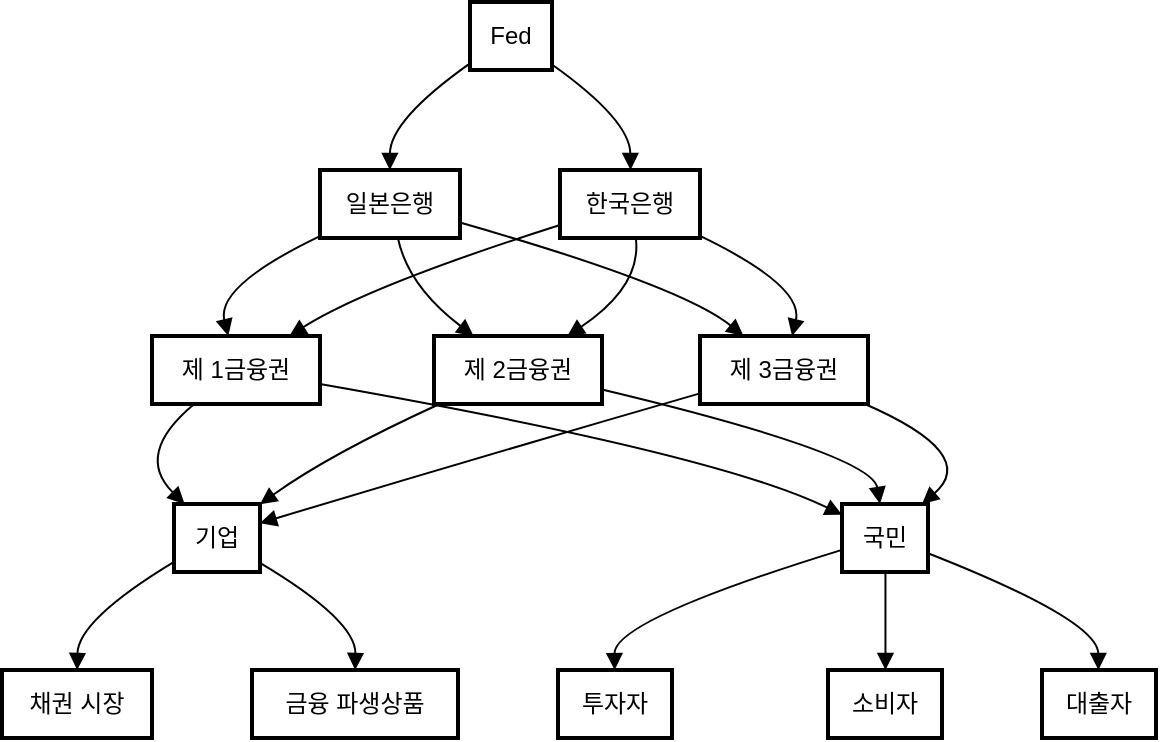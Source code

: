 <mxfile version="22.1.16" type="github">
  <diagram name="페이지-1" id="qFB67nF9oNWiApeHcwv-">
    <mxGraphModel>
      <root>
        <mxCell id="0" />
        <mxCell id="1" parent="0" />
        <mxCell id="2" value="Fed" style="whiteSpace=wrap;strokeWidth=2;" vertex="1" parent="1">
          <mxGeometry x="234" width="41" height="34" as="geometry" />
        </mxCell>
        <mxCell id="3" value="일본은행" style="whiteSpace=wrap;strokeWidth=2;" vertex="1" parent="1">
          <mxGeometry x="159" y="84" width="70" height="34" as="geometry" />
        </mxCell>
        <mxCell id="4" value="한국은행" style="whiteSpace=wrap;strokeWidth=2;" vertex="1" parent="1">
          <mxGeometry x="279" y="84" width="70" height="34" as="geometry" />
        </mxCell>
        <mxCell id="5" value="제 1금융권" style="whiteSpace=wrap;strokeWidth=2;" vertex="1" parent="1">
          <mxGeometry x="75" y="167" width="84" height="34" as="geometry" />
        </mxCell>
        <mxCell id="6" value="제 2금융권" style="whiteSpace=wrap;strokeWidth=2;" vertex="1" parent="1">
          <mxGeometry x="216" y="167" width="84" height="34" as="geometry" />
        </mxCell>
        <mxCell id="7" value="제 3금융권" style="whiteSpace=wrap;strokeWidth=2;" vertex="1" parent="1">
          <mxGeometry x="349" y="167" width="84" height="34" as="geometry" />
        </mxCell>
        <mxCell id="8" value="기업" style="whiteSpace=wrap;strokeWidth=2;" vertex="1" parent="1">
          <mxGeometry x="86" y="251" width="43" height="34" as="geometry" />
        </mxCell>
        <mxCell id="9" value="국민" style="whiteSpace=wrap;strokeWidth=2;" vertex="1" parent="1">
          <mxGeometry x="420" y="251" width="43" height="34" as="geometry" />
        </mxCell>
        <mxCell id="10" value="채권 시장" style="whiteSpace=wrap;strokeWidth=2;" vertex="1" parent="1">
          <mxGeometry y="334" width="75" height="34" as="geometry" />
        </mxCell>
        <mxCell id="11" value="금융 파생상품" style="whiteSpace=wrap;strokeWidth=2;" vertex="1" parent="1">
          <mxGeometry x="125" y="334" width="103" height="34" as="geometry" />
        </mxCell>
        <mxCell id="12" value="투자자" style="whiteSpace=wrap;strokeWidth=2;" vertex="1" parent="1">
          <mxGeometry x="278" y="334" width="57" height="34" as="geometry" />
        </mxCell>
        <mxCell id="13" value="소비자" style="whiteSpace=wrap;strokeWidth=2;" vertex="1" parent="1">
          <mxGeometry x="413" y="334" width="57" height="34" as="geometry" />
        </mxCell>
        <mxCell id="14" value="대출자" style="whiteSpace=wrap;strokeWidth=2;" vertex="1" parent="1">
          <mxGeometry x="520" y="334" width="57" height="34" as="geometry" />
        </mxCell>
        <mxCell id="15" value="" style="curved=1;startArrow=none;endArrow=block;exitX=-0.011;exitY=0.911;entryX=0.499;entryY=-0.015;" edge="1" parent="1" source="2" target="3">
          <mxGeometry relative="1" as="geometry">
            <Array as="points">
              <mxPoint x="194" y="59" />
            </Array>
          </mxGeometry>
        </mxCell>
        <mxCell id="16" value="" style="curved=1;startArrow=none;endArrow=block;exitX=0.99;exitY=0.911;entryX=0.504;entryY=-0.015;" edge="1" parent="1" source="2" target="4">
          <mxGeometry relative="1" as="geometry">
            <Array as="points">
              <mxPoint x="314" y="59" />
            </Array>
          </mxGeometry>
        </mxCell>
        <mxCell id="17" value="" style="curved=1;startArrow=none;endArrow=block;exitX=0.001;exitY=0.971;entryX=0.454;entryY=0;" edge="1" parent="1" source="3" target="5">
          <mxGeometry relative="1" as="geometry">
            <Array as="points">
              <mxPoint x="107" y="142" />
            </Array>
          </mxGeometry>
        </mxCell>
        <mxCell id="18" value="" style="curved=1;startArrow=none;endArrow=block;exitX=0.553;exitY=0.971;entryX=0.236;entryY=0;" edge="1" parent="1" source="3" target="6">
          <mxGeometry relative="1" as="geometry">
            <Array as="points">
              <mxPoint x="203" y="142" />
            </Array>
          </mxGeometry>
        </mxCell>
        <mxCell id="19" value="" style="curved=1;startArrow=none;endArrow=block;exitX=1.001;exitY=0.773;entryX=0.259;entryY=0;" edge="1" parent="1" source="3" target="7">
          <mxGeometry relative="1" as="geometry">
            <Array as="points">
              <mxPoint x="340" y="142" />
            </Array>
          </mxGeometry>
        </mxCell>
        <mxCell id="20" value="" style="curved=1;startArrow=none;endArrow=block;exitX=0.001;exitY=0.808;entryX=0.818;entryY=0;" edge="1" parent="1" source="4" target="5">
          <mxGeometry relative="1" as="geometry">
            <Array as="points">
              <mxPoint x="183" y="142" />
            </Array>
          </mxGeometry>
        </mxCell>
        <mxCell id="21" value="" style="curved=1;startArrow=none;endArrow=block;exitX=0.539;exitY=0.971;entryX=0.794;entryY=0;" edge="1" parent="1" source="4" target="6">
          <mxGeometry relative="1" as="geometry">
            <Array as="points">
              <mxPoint x="320" y="142" />
            </Array>
          </mxGeometry>
        </mxCell>
        <mxCell id="22" value="" style="curved=1;startArrow=none;endArrow=block;exitX=1.001;exitY=0.971;entryX=0.548;entryY=0;" edge="1" parent="1" source="4" target="7">
          <mxGeometry relative="1" as="geometry">
            <Array as="points">
              <mxPoint x="401" y="142" />
            </Array>
          </mxGeometry>
        </mxCell>
        <mxCell id="23" value="" style="curved=1;startArrow=none;endArrow=block;exitX=0.259;exitY=0.985;entryX=0.112;entryY=-0.015;" edge="1" parent="1" source="5" target="8">
          <mxGeometry relative="1" as="geometry">
            <Array as="points">
              <mxPoint x="66" y="226" />
            </Array>
          </mxGeometry>
        </mxCell>
        <mxCell id="24" value="" style="curved=1;startArrow=none;endArrow=block;exitX=0.999;exitY=0.706;entryX=0.008;entryY=0.165;" edge="1" parent="1" source="5" target="9">
          <mxGeometry relative="1" as="geometry">
            <Array as="points">
              <mxPoint x="358" y="226" />
            </Array>
          </mxGeometry>
        </mxCell>
        <mxCell id="25" value="" style="curved=1;startArrow=none;endArrow=block;exitX=0.047;exitY=0.985;entryX=0.987;entryY=0.016;" edge="1" parent="1" source="6" target="8">
          <mxGeometry relative="1" as="geometry">
            <Array as="points">
              <mxPoint x="164" y="226" />
            </Array>
          </mxGeometry>
        </mxCell>
        <mxCell id="26" value="" style="curved=1;startArrow=none;endArrow=block;exitX=0.991;exitY=0.782;entryX=0.44;entryY=-0.015;" edge="1" parent="1" source="6" target="9">
          <mxGeometry relative="1" as="geometry">
            <Array as="points">
              <mxPoint x="435" y="226" />
            </Array>
          </mxGeometry>
        </mxCell>
        <mxCell id="27" value="" style="curved=1;startArrow=none;endArrow=block;exitX=0.003;exitY=0.842;entryX=0.987;entryY=0.287;" edge="1" parent="1" source="7" target="8">
          <mxGeometry relative="1" as="geometry">
            <Array as="points">
              <mxPoint x="244" y="226" />
            </Array>
          </mxGeometry>
        </mxCell>
        <mxCell id="28" value="" style="curved=1;startArrow=none;endArrow=block;exitX=0.967;exitY=0.985;entryX=0.943;entryY=-0.015;" edge="1" parent="1" source="7" target="9">
          <mxGeometry relative="1" as="geometry">
            <Array as="points">
              <mxPoint x="489" y="226" />
            </Array>
          </mxGeometry>
        </mxCell>
        <mxCell id="29" value="" style="curved=1;startArrow=none;endArrow=block;exitX=-0.005;exitY=0.855;entryX=0.501;entryY=0;" edge="1" parent="1" source="8" target="10">
          <mxGeometry relative="1" as="geometry">
            <Array as="points">
              <mxPoint x="38" y="309" />
            </Array>
          </mxGeometry>
        </mxCell>
        <mxCell id="30" value="" style="curved=1;startArrow=none;endArrow=block;exitX=0.987;exitY=0.855;entryX=0.501;entryY=0;" edge="1" parent="1" source="8" target="11">
          <mxGeometry relative="1" as="geometry">
            <Array as="points">
              <mxPoint x="177" y="309" />
            </Array>
          </mxGeometry>
        </mxCell>
        <mxCell id="31" value="" style="curved=1;startArrow=none;endArrow=block;exitX=0.008;exitY=0.672;entryX=0.497;entryY=0;" edge="1" parent="1" source="9" target="12">
          <mxGeometry relative="1" as="geometry">
            <Array as="points">
              <mxPoint x="306" y="309" />
            </Array>
          </mxGeometry>
        </mxCell>
        <mxCell id="32" value="" style="curved=1;startArrow=none;endArrow=block;exitX=0.505;exitY=0.971;entryX=0.504;entryY=0;" edge="1" parent="1" source="9" target="13">
          <mxGeometry relative="1" as="geometry">
            <Array as="points" />
          </mxGeometry>
        </mxCell>
        <mxCell id="33" value="" style="curved=1;startArrow=none;endArrow=block;exitX=1.001;exitY=0.724;entryX=0.495;entryY=0;" edge="1" parent="1" source="9" target="14">
          <mxGeometry relative="1" as="geometry">
            <Array as="points">
              <mxPoint x="548" y="309" />
            </Array>
          </mxGeometry>
        </mxCell>
      </root>
    </mxGraphModel>
  </diagram>
</mxfile>

